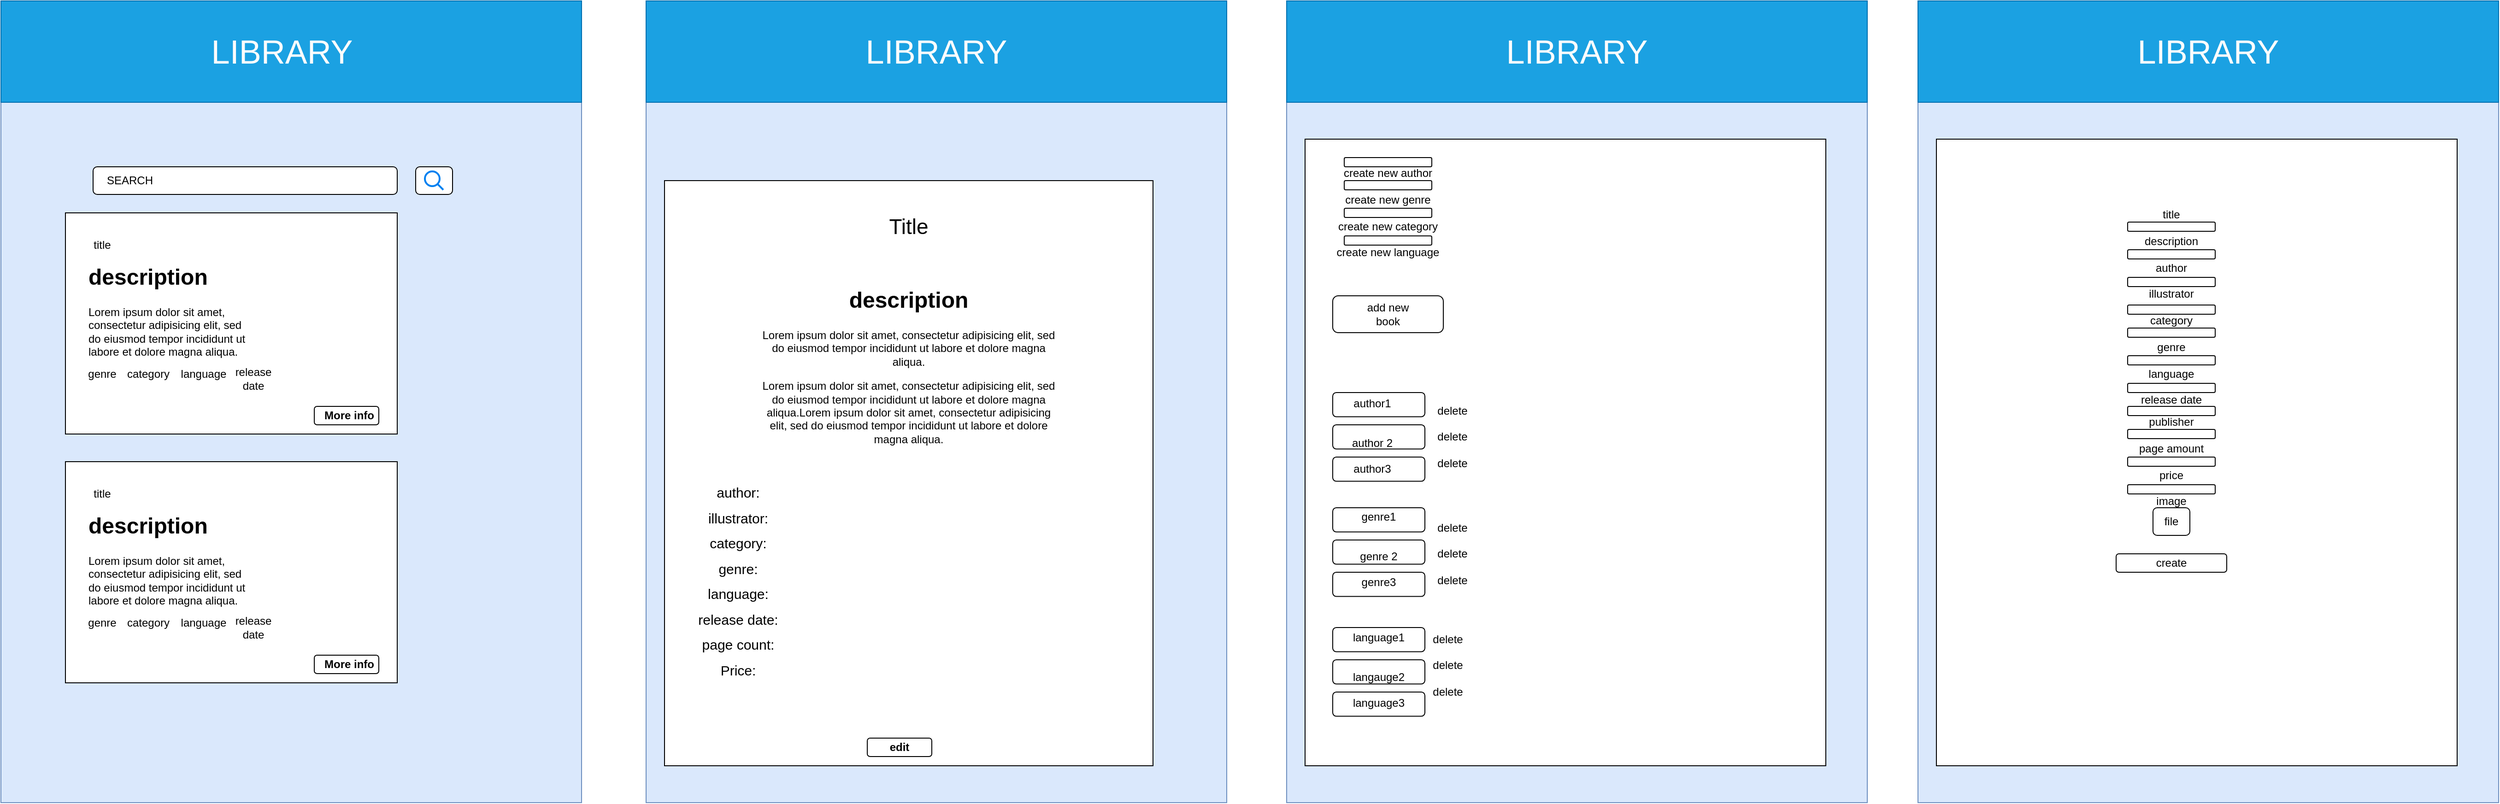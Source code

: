 <mxfile version="21.1.2" type="device">
  <diagram id="lPXEBotelq2ea-Xryi1q" name="Page-1">
    <mxGraphModel dx="882" dy="1587" grid="1" gridSize="10" guides="1" tooltips="1" connect="1" arrows="1" fold="1" page="1" pageScale="1" pageWidth="850" pageHeight="1100" math="0" shadow="0">
      <root>
        <mxCell id="0" />
        <mxCell id="1" parent="0" />
        <mxCell id="dsy365mJp7_EP_dkVUZ7-1" value="" style="rounded=0;whiteSpace=wrap;html=1;fillColor=#dae8fc;strokeColor=#6c8ebf;" parent="1" vertex="1">
          <mxGeometry x="100" y="-130" width="630" height="760" as="geometry" />
        </mxCell>
        <mxCell id="dsy365mJp7_EP_dkVUZ7-2" value="" style="rounded=0;whiteSpace=wrap;html=1;fillColor=#1ba1e2;fontColor=#ffffff;strokeColor=#006EAF;" parent="1" vertex="1">
          <mxGeometry x="100" y="-240" width="630" height="110" as="geometry" />
        </mxCell>
        <mxCell id="dsy365mJp7_EP_dkVUZ7-3" value="" style="rounded=1;whiteSpace=wrap;html=1;" parent="1" vertex="1">
          <mxGeometry x="550" y="-60" width="40" height="30" as="geometry" />
        </mxCell>
        <mxCell id="dsy365mJp7_EP_dkVUZ7-4" value="" style="html=1;verticalLabelPosition=bottom;align=center;labelBackgroundColor=#ffffff;verticalAlign=top;strokeWidth=2;strokeColor=#0080F0;shadow=0;dashed=0;shape=mxgraph.ios7.icons.looking_glass;" parent="1" vertex="1">
          <mxGeometry x="560" y="-55" width="20" height="20" as="geometry" />
        </mxCell>
        <mxCell id="dsy365mJp7_EP_dkVUZ7-5" value="&lt;font color=&quot;#fffcfc&quot;&gt;&lt;span style=&quot;font-size: 36px;&quot;&gt;LIBRARY&lt;/span&gt;&lt;/font&gt;" style="text;html=1;align=center;verticalAlign=middle;whiteSpace=wrap;rounded=0;" parent="1" vertex="1">
          <mxGeometry x="180" y="-200" width="450" height="30" as="geometry" />
        </mxCell>
        <mxCell id="dsy365mJp7_EP_dkVUZ7-7" value="" style="rounded=0;whiteSpace=wrap;html=1;fontSize=36;" parent="1" vertex="1">
          <mxGeometry x="170" y="-10" width="360" height="240" as="geometry" />
        </mxCell>
        <mxCell id="T6wYHMkU8se99YP4QSr7-4" value="" style="rounded=1;whiteSpace=wrap;html=1;" parent="1" vertex="1">
          <mxGeometry x="200" y="-60" width="330" height="30" as="geometry" />
        </mxCell>
        <mxCell id="T6wYHMkU8se99YP4QSr7-5" value="SEARCH" style="text;html=1;strokeColor=none;fillColor=none;align=center;verticalAlign=middle;whiteSpace=wrap;rounded=0;" parent="1" vertex="1">
          <mxGeometry x="210" y="-60" width="60" height="30" as="geometry" />
        </mxCell>
        <mxCell id="5vxAQFghF_szDNHVX80t-9" value="" style="rounded=1;whiteSpace=wrap;html=1;" parent="1" vertex="1">
          <mxGeometry x="440" y="200" width="70" height="20" as="geometry" />
        </mxCell>
        <mxCell id="5vxAQFghF_szDNHVX80t-8" value="&lt;b&gt;More info&lt;/b&gt;" style="text;html=1;strokeColor=none;fillColor=none;align=center;verticalAlign=middle;whiteSpace=wrap;rounded=0;" parent="1" vertex="1">
          <mxGeometry x="442.5" y="196.25" width="70" height="27.5" as="geometry" />
        </mxCell>
        <mxCell id="5vxAQFghF_szDNHVX80t-10" value="" style="rounded=0;whiteSpace=wrap;html=1;fontSize=36;" parent="1" vertex="1">
          <mxGeometry x="170" y="260" width="360" height="240" as="geometry" />
        </mxCell>
        <mxCell id="5vxAQFghF_szDNHVX80t-16" value="" style="rounded=1;whiteSpace=wrap;html=1;" parent="1" vertex="1">
          <mxGeometry x="440" y="470" width="70" height="20" as="geometry" />
        </mxCell>
        <mxCell id="5vxAQFghF_szDNHVX80t-22" value="" style="rounded=0;whiteSpace=wrap;html=1;fillColor=#dae8fc;strokeColor=#6c8ebf;" parent="1" vertex="1">
          <mxGeometry x="800" y="-130" width="630" height="760" as="geometry" />
        </mxCell>
        <mxCell id="5vxAQFghF_szDNHVX80t-23" value="" style="rounded=0;whiteSpace=wrap;html=1;fillColor=#1ba1e2;fontColor=#ffffff;strokeColor=#006EAF;" parent="1" vertex="1">
          <mxGeometry x="800" y="-240" width="630" height="110" as="geometry" />
        </mxCell>
        <mxCell id="5vxAQFghF_szDNHVX80t-24" value="" style="rounded=0;whiteSpace=wrap;html=1;fontSize=36;" parent="1" vertex="1">
          <mxGeometry x="820" y="-45" width="530" height="635" as="geometry" />
        </mxCell>
        <mxCell id="5vxAQFghF_szDNHVX80t-35" value="" style="rounded=1;whiteSpace=wrap;html=1;" parent="1" vertex="1">
          <mxGeometry x="1040" y="560" width="70" height="20" as="geometry" />
        </mxCell>
        <mxCell id="5vxAQFghF_szDNHVX80t-36" value="&lt;b&gt;edit&lt;/b&gt;" style="text;html=1;strokeColor=none;fillColor=none;align=center;verticalAlign=middle;whiteSpace=wrap;rounded=0;" parent="1" vertex="1">
          <mxGeometry x="1045" y="556.25" width="60" height="27.5" as="geometry" />
        </mxCell>
        <mxCell id="W0NUTXH_Gj8wTb6uk6H0-5" value="title" style="text;html=1;strokeColor=none;fillColor=none;align=center;verticalAlign=middle;whiteSpace=wrap;rounded=0;" parent="1" vertex="1">
          <mxGeometry x="180" y="10" width="60" height="30" as="geometry" />
        </mxCell>
        <mxCell id="W0NUTXH_Gj8wTb6uk6H0-7" value="&lt;h1&gt;description&lt;/h1&gt;&lt;p&gt;Lorem ipsum dolor sit amet, consectetur adipisicing elit, sed do eiusmod tempor incididunt ut labore et dolore magna aliqua.&lt;/p&gt;" style="text;html=1;strokeColor=none;fillColor=none;spacing=5;spacingTop=-20;whiteSpace=wrap;overflow=hidden;rounded=0;" parent="1" vertex="1">
          <mxGeometry x="190" y="40" width="190" height="120" as="geometry" />
        </mxCell>
        <mxCell id="W0NUTXH_Gj8wTb6uk6H0-9" value="genre" style="text;html=1;strokeColor=none;fillColor=none;align=center;verticalAlign=middle;whiteSpace=wrap;rounded=0;" parent="1" vertex="1">
          <mxGeometry x="180" y="150" width="60" height="30" as="geometry" />
        </mxCell>
        <mxCell id="W0NUTXH_Gj8wTb6uk6H0-10" value="category" style="text;html=1;strokeColor=none;fillColor=none;align=center;verticalAlign=middle;whiteSpace=wrap;rounded=0;" parent="1" vertex="1">
          <mxGeometry x="230" y="150" width="60" height="30" as="geometry" />
        </mxCell>
        <mxCell id="W0NUTXH_Gj8wTb6uk6H0-11" value="language" style="text;html=1;strokeColor=none;fillColor=none;align=center;verticalAlign=middle;whiteSpace=wrap;rounded=0;" parent="1" vertex="1">
          <mxGeometry x="290" y="150" width="60" height="30" as="geometry" />
        </mxCell>
        <mxCell id="W0NUTXH_Gj8wTb6uk6H0-12" value="release date" style="text;html=1;strokeColor=none;fillColor=none;align=center;verticalAlign=middle;whiteSpace=wrap;rounded=0;" parent="1" vertex="1">
          <mxGeometry x="344" y="155" width="60" height="30" as="geometry" />
        </mxCell>
        <mxCell id="W0NUTXH_Gj8wTb6uk6H0-13" value="&lt;b&gt;More info&lt;/b&gt;" style="text;html=1;strokeColor=none;fillColor=none;align=center;verticalAlign=middle;whiteSpace=wrap;rounded=0;" parent="1" vertex="1">
          <mxGeometry x="442.5" y="466.25" width="70" height="27.5" as="geometry" />
        </mxCell>
        <mxCell id="W0NUTXH_Gj8wTb6uk6H0-14" value="title" style="text;html=1;strokeColor=none;fillColor=none;align=center;verticalAlign=middle;whiteSpace=wrap;rounded=0;" parent="1" vertex="1">
          <mxGeometry x="180" y="280" width="60" height="30" as="geometry" />
        </mxCell>
        <mxCell id="W0NUTXH_Gj8wTb6uk6H0-15" value="&lt;h1&gt;description&lt;/h1&gt;&lt;p&gt;Lorem ipsum dolor sit amet, consectetur adipisicing elit, sed do eiusmod tempor incididunt ut labore et dolore magna aliqua.&lt;/p&gt;" style="text;html=1;strokeColor=none;fillColor=none;spacing=5;spacingTop=-20;whiteSpace=wrap;overflow=hidden;rounded=0;" parent="1" vertex="1">
          <mxGeometry x="190" y="310" width="190" height="120" as="geometry" />
        </mxCell>
        <mxCell id="W0NUTXH_Gj8wTb6uk6H0-16" value="genre" style="text;html=1;strokeColor=none;fillColor=none;align=center;verticalAlign=middle;whiteSpace=wrap;rounded=0;" parent="1" vertex="1">
          <mxGeometry x="180" y="420" width="60" height="30" as="geometry" />
        </mxCell>
        <mxCell id="W0NUTXH_Gj8wTb6uk6H0-17" value="category" style="text;html=1;strokeColor=none;fillColor=none;align=center;verticalAlign=middle;whiteSpace=wrap;rounded=0;" parent="1" vertex="1">
          <mxGeometry x="230" y="420" width="60" height="30" as="geometry" />
        </mxCell>
        <mxCell id="W0NUTXH_Gj8wTb6uk6H0-18" value="language" style="text;html=1;strokeColor=none;fillColor=none;align=center;verticalAlign=middle;whiteSpace=wrap;rounded=0;" parent="1" vertex="1">
          <mxGeometry x="290" y="420" width="60" height="30" as="geometry" />
        </mxCell>
        <mxCell id="W0NUTXH_Gj8wTb6uk6H0-19" value="release date" style="text;html=1;strokeColor=none;fillColor=none;align=center;verticalAlign=middle;whiteSpace=wrap;rounded=0;" parent="1" vertex="1">
          <mxGeometry x="344" y="425" width="60" height="30" as="geometry" />
        </mxCell>
        <mxCell id="W0NUTXH_Gj8wTb6uk6H0-20" value="&lt;font style=&quot;font-size: 23px;&quot;&gt;Title&lt;/font&gt;" style="text;html=1;strokeColor=none;fillColor=none;align=center;verticalAlign=middle;whiteSpace=wrap;rounded=0;" parent="1" vertex="1">
          <mxGeometry x="1055" y="-10" width="60" height="30" as="geometry" />
        </mxCell>
        <mxCell id="W0NUTXH_Gj8wTb6uk6H0-21" value="&lt;h1&gt;description&lt;/h1&gt;&lt;p&gt;Lorem ipsum dolor sit amet, consectetur adipisicing elit, sed do eiusmod tempor incididunt ut labore et dolore magna aliqua.&lt;/p&gt;Lorem ipsum dolor sit amet, consectetur adipisicing elit, sed do eiusmod tempor incididunt ut labore et dolore magna aliqua.Lorem ipsum dolor sit amet, consectetur adipisicing elit, sed do eiusmod tempor incididunt ut labore et dolore magna aliqua." style="text;html=1;strokeColor=none;fillColor=none;spacing=5;spacingTop=-20;whiteSpace=wrap;overflow=hidden;rounded=0;align=center;" parent="1" vertex="1">
          <mxGeometry x="920" y="65" width="330" height="245" as="geometry" />
        </mxCell>
        <mxCell id="W0NUTXH_Gj8wTb6uk6H0-22" value="&lt;font style=&quot;font-size: 15px;&quot;&gt;&lt;br&gt;author:&lt;br&gt;illustrator:&lt;br&gt;category:&lt;br&gt;genre:&lt;br&gt;language:&lt;br&gt;release date:&lt;br&gt;page count:&lt;br&gt;Price:&lt;br&gt;&lt;/font&gt;" style="text;html=1;strokeColor=none;fillColor=none;align=center;verticalAlign=middle;whiteSpace=wrap;rounded=0;fontSize=23;" parent="1" vertex="1">
          <mxGeometry x="670" y="253.75" width="460" height="240" as="geometry" />
        </mxCell>
        <mxCell id="W0NUTXH_Gj8wTb6uk6H0-24" value="&lt;font color=&quot;#fffcfc&quot;&gt;&lt;span style=&quot;font-size: 36px;&quot;&gt;LIBRARY&lt;/span&gt;&lt;/font&gt;" style="text;html=1;align=center;verticalAlign=middle;whiteSpace=wrap;rounded=0;" parent="1" vertex="1">
          <mxGeometry x="890" y="-200" width="450" height="30" as="geometry" />
        </mxCell>
        <mxCell id="7hNuFzp-GuVnh4r0ZgIA-2" value="" style="rounded=0;whiteSpace=wrap;html=1;fillColor=#dae8fc;strokeColor=#6c8ebf;" vertex="1" parent="1">
          <mxGeometry x="1495" y="-130" width="630" height="760" as="geometry" />
        </mxCell>
        <mxCell id="7hNuFzp-GuVnh4r0ZgIA-3" value="" style="rounded=0;whiteSpace=wrap;html=1;fillColor=#1ba1e2;fontColor=#ffffff;strokeColor=#006EAF;" vertex="1" parent="1">
          <mxGeometry x="1495" y="-240" width="630" height="110" as="geometry" />
        </mxCell>
        <mxCell id="7hNuFzp-GuVnh4r0ZgIA-4" value="" style="rounded=0;whiteSpace=wrap;html=1;fontSize=36;" vertex="1" parent="1">
          <mxGeometry x="1515" y="-90" width="565" height="680" as="geometry" />
        </mxCell>
        <mxCell id="7hNuFzp-GuVnh4r0ZgIA-9" value="&lt;font color=&quot;#fffcfc&quot;&gt;&lt;span style=&quot;font-size: 36px;&quot;&gt;LIBRARY&lt;/span&gt;&lt;/font&gt;" style="text;html=1;align=center;verticalAlign=middle;whiteSpace=wrap;rounded=0;" vertex="1" parent="1">
          <mxGeometry x="1585" y="-200" width="450" height="30" as="geometry" />
        </mxCell>
        <mxCell id="7hNuFzp-GuVnh4r0ZgIA-10" value="create new author&lt;br&gt;&lt;br&gt;create new genre&lt;br&gt;&lt;br&gt;create new category&lt;br&gt;&lt;br&gt;create new language" style="text;html=1;strokeColor=none;fillColor=none;align=center;verticalAlign=middle;whiteSpace=wrap;rounded=0;" vertex="1" parent="1">
          <mxGeometry x="1530" y="-60" width="150" height="100" as="geometry" />
        </mxCell>
        <mxCell id="7hNuFzp-GuVnh4r0ZgIA-11" value="" style="rounded=1;whiteSpace=wrap;html=1;" vertex="1" parent="1">
          <mxGeometry x="1557.5" y="-70" width="95" height="10" as="geometry" />
        </mxCell>
        <mxCell id="7hNuFzp-GuVnh4r0ZgIA-14" value="" style="rounded=1;whiteSpace=wrap;html=1;" vertex="1" parent="1">
          <mxGeometry x="1557.5" y="-45" width="95" height="10" as="geometry" />
        </mxCell>
        <mxCell id="7hNuFzp-GuVnh4r0ZgIA-15" value="" style="rounded=1;whiteSpace=wrap;html=1;" vertex="1" parent="1">
          <mxGeometry x="1557.5" y="-15" width="95" height="10" as="geometry" />
        </mxCell>
        <mxCell id="7hNuFzp-GuVnh4r0ZgIA-16" value="" style="rounded=1;whiteSpace=wrap;html=1;" vertex="1" parent="1">
          <mxGeometry x="1557.5" y="15" width="95" height="10" as="geometry" />
        </mxCell>
        <mxCell id="7hNuFzp-GuVnh4r0ZgIA-18" value="" style="rounded=1;whiteSpace=wrap;html=1;" vertex="1" parent="1">
          <mxGeometry x="1545" y="80" width="120" height="40" as="geometry" />
        </mxCell>
        <mxCell id="7hNuFzp-GuVnh4r0ZgIA-17" value="add new book" style="text;html=1;strokeColor=none;fillColor=none;align=center;verticalAlign=middle;whiteSpace=wrap;rounded=0;" vertex="1" parent="1">
          <mxGeometry x="1575" y="85" width="60" height="30" as="geometry" />
        </mxCell>
        <mxCell id="7hNuFzp-GuVnh4r0ZgIA-19" value="" style="rounded=0;whiteSpace=wrap;html=1;fillColor=#dae8fc;strokeColor=#6c8ebf;" vertex="1" parent="1">
          <mxGeometry x="2180" y="-130" width="630" height="760" as="geometry" />
        </mxCell>
        <mxCell id="7hNuFzp-GuVnh4r0ZgIA-20" value="" style="rounded=0;whiteSpace=wrap;html=1;fillColor=#1ba1e2;fontColor=#ffffff;strokeColor=#006EAF;" vertex="1" parent="1">
          <mxGeometry x="2180" y="-240" width="630" height="110" as="geometry" />
        </mxCell>
        <mxCell id="7hNuFzp-GuVnh4r0ZgIA-21" value="" style="rounded=0;whiteSpace=wrap;html=1;fontSize=36;" vertex="1" parent="1">
          <mxGeometry x="2200" y="-90" width="565" height="680" as="geometry" />
        </mxCell>
        <mxCell id="7hNuFzp-GuVnh4r0ZgIA-22" value="&lt;font color=&quot;#fffcfc&quot;&gt;&lt;span style=&quot;font-size: 36px;&quot;&gt;LIBRARY&lt;/span&gt;&lt;/font&gt;" style="text;html=1;align=center;verticalAlign=middle;whiteSpace=wrap;rounded=0;" vertex="1" parent="1">
          <mxGeometry x="2270" y="-200" width="450" height="30" as="geometry" />
        </mxCell>
        <mxCell id="7hNuFzp-GuVnh4r0ZgIA-23" value="title&lt;br&gt;&lt;br&gt;description&lt;br&gt;&lt;br&gt;author&lt;br&gt;&lt;br&gt;illustrator" style="text;html=1;strokeColor=none;fillColor=none;align=center;verticalAlign=middle;whiteSpace=wrap;rounded=0;" vertex="1" parent="1">
          <mxGeometry x="2380" y="-15" width="150" height="100" as="geometry" />
        </mxCell>
        <mxCell id="7hNuFzp-GuVnh4r0ZgIA-25" value="" style="rounded=1;whiteSpace=wrap;html=1;" vertex="1" parent="1">
          <mxGeometry x="2407.5" width="95" height="10" as="geometry" />
        </mxCell>
        <mxCell id="7hNuFzp-GuVnh4r0ZgIA-26" value="" style="rounded=1;whiteSpace=wrap;html=1;" vertex="1" parent="1">
          <mxGeometry x="2407.5" y="30" width="95" height="10" as="geometry" />
        </mxCell>
        <mxCell id="7hNuFzp-GuVnh4r0ZgIA-27" value="" style="rounded=1;whiteSpace=wrap;html=1;" vertex="1" parent="1">
          <mxGeometry x="2407.5" y="60" width="95" height="10" as="geometry" />
        </mxCell>
        <mxCell id="7hNuFzp-GuVnh4r0ZgIA-36" value="category&lt;br&gt;&lt;br&gt;genre&lt;br&gt;&lt;br&gt;language&lt;br&gt;&lt;br&gt;release date" style="text;html=1;strokeColor=none;fillColor=none;align=center;verticalAlign=middle;whiteSpace=wrap;rounded=0;" vertex="1" parent="1">
          <mxGeometry x="2380" y="100" width="150" height="100" as="geometry" />
        </mxCell>
        <mxCell id="7hNuFzp-GuVnh4r0ZgIA-37" value="" style="rounded=1;whiteSpace=wrap;html=1;" vertex="1" parent="1">
          <mxGeometry x="2407.5" y="90" width="95" height="10" as="geometry" />
        </mxCell>
        <mxCell id="7hNuFzp-GuVnh4r0ZgIA-38" value="" style="rounded=1;whiteSpace=wrap;html=1;" vertex="1" parent="1">
          <mxGeometry x="2407.5" y="115" width="95" height="10" as="geometry" />
        </mxCell>
        <mxCell id="7hNuFzp-GuVnh4r0ZgIA-39" value="" style="rounded=1;whiteSpace=wrap;html=1;" vertex="1" parent="1">
          <mxGeometry x="2407.5" y="145" width="95" height="10" as="geometry" />
        </mxCell>
        <mxCell id="7hNuFzp-GuVnh4r0ZgIA-40" value="" style="rounded=1;whiteSpace=wrap;html=1;" vertex="1" parent="1">
          <mxGeometry x="2407.5" y="175" width="95" height="10" as="geometry" />
        </mxCell>
        <mxCell id="7hNuFzp-GuVnh4r0ZgIA-41" value="publisher&lt;br&gt;&lt;br&gt;page amount&lt;br&gt;&lt;br&gt;price&lt;br&gt;&lt;br&gt;image" style="text;html=1;strokeColor=none;fillColor=none;align=center;verticalAlign=middle;whiteSpace=wrap;rounded=0;" vertex="1" parent="1">
          <mxGeometry x="2380" y="210" width="150" height="100" as="geometry" />
        </mxCell>
        <mxCell id="7hNuFzp-GuVnh4r0ZgIA-42" value="" style="rounded=1;whiteSpace=wrap;html=1;" vertex="1" parent="1">
          <mxGeometry x="2407.5" y="200" width="95" height="10" as="geometry" />
        </mxCell>
        <mxCell id="7hNuFzp-GuVnh4r0ZgIA-43" value="" style="rounded=1;whiteSpace=wrap;html=1;" vertex="1" parent="1">
          <mxGeometry x="2407.5" y="225" width="95" height="10" as="geometry" />
        </mxCell>
        <mxCell id="7hNuFzp-GuVnh4r0ZgIA-44" value="" style="rounded=1;whiteSpace=wrap;html=1;" vertex="1" parent="1">
          <mxGeometry x="2407.5" y="255" width="95" height="10" as="geometry" />
        </mxCell>
        <mxCell id="7hNuFzp-GuVnh4r0ZgIA-45" value="" style="rounded=1;whiteSpace=wrap;html=1;" vertex="1" parent="1">
          <mxGeometry x="2407.5" y="285" width="95" height="10" as="geometry" />
        </mxCell>
        <mxCell id="7hNuFzp-GuVnh4r0ZgIA-46" value="" style="rounded=1;whiteSpace=wrap;html=1;" vertex="1" parent="1">
          <mxGeometry x="2435" y="310" width="40" height="30" as="geometry" />
        </mxCell>
        <mxCell id="7hNuFzp-GuVnh4r0ZgIA-47" value="file" style="text;html=1;strokeColor=none;fillColor=none;align=center;verticalAlign=middle;whiteSpace=wrap;rounded=0;" vertex="1" parent="1">
          <mxGeometry x="2425" y="310" width="60" height="30" as="geometry" />
        </mxCell>
        <mxCell id="7hNuFzp-GuVnh4r0ZgIA-48" value="" style="rounded=1;whiteSpace=wrap;html=1;" vertex="1" parent="1">
          <mxGeometry x="2395" y="360" width="120" height="20" as="geometry" />
        </mxCell>
        <mxCell id="7hNuFzp-GuVnh4r0ZgIA-49" value="create" style="text;html=1;strokeColor=none;fillColor=none;align=center;verticalAlign=middle;whiteSpace=wrap;rounded=0;" vertex="1" parent="1">
          <mxGeometry x="2425" y="355" width="60" height="30" as="geometry" />
        </mxCell>
        <mxCell id="7hNuFzp-GuVnh4r0ZgIA-51" value="" style="rounded=1;whiteSpace=wrap;html=1;" vertex="1" parent="1">
          <mxGeometry x="1545" y="185" width="100" height="26.25" as="geometry" />
        </mxCell>
        <mxCell id="7hNuFzp-GuVnh4r0ZgIA-52" value="" style="rounded=1;whiteSpace=wrap;html=1;" vertex="1" parent="1">
          <mxGeometry x="1545" y="220" width="100" height="26.25" as="geometry" />
        </mxCell>
        <mxCell id="7hNuFzp-GuVnh4r0ZgIA-53" value="" style="rounded=1;whiteSpace=wrap;html=1;" vertex="1" parent="1">
          <mxGeometry x="1545" y="255" width="100" height="26.25" as="geometry" />
        </mxCell>
        <mxCell id="7hNuFzp-GuVnh4r0ZgIA-54" value="" style="rounded=1;whiteSpace=wrap;html=1;" vertex="1" parent="1">
          <mxGeometry x="1545" y="310" width="100" height="26.25" as="geometry" />
        </mxCell>
        <mxCell id="7hNuFzp-GuVnh4r0ZgIA-55" value="" style="rounded=1;whiteSpace=wrap;html=1;" vertex="1" parent="1">
          <mxGeometry x="1545" y="345" width="100" height="26.25" as="geometry" />
        </mxCell>
        <mxCell id="7hNuFzp-GuVnh4r0ZgIA-56" value="" style="rounded=1;whiteSpace=wrap;html=1;" vertex="1" parent="1">
          <mxGeometry x="1545" y="380" width="100" height="26.25" as="geometry" />
        </mxCell>
        <mxCell id="7hNuFzp-GuVnh4r0ZgIA-57" value="" style="rounded=1;whiteSpace=wrap;html=1;" vertex="1" parent="1">
          <mxGeometry x="1545" y="440" width="100" height="26.25" as="geometry" />
        </mxCell>
        <mxCell id="7hNuFzp-GuVnh4r0ZgIA-58" value="" style="rounded=1;whiteSpace=wrap;html=1;" vertex="1" parent="1">
          <mxGeometry x="1545" y="475" width="100" height="26.25" as="geometry" />
        </mxCell>
        <mxCell id="7hNuFzp-GuVnh4r0ZgIA-59" value="" style="rounded=1;whiteSpace=wrap;html=1;" vertex="1" parent="1">
          <mxGeometry x="1545" y="510" width="100" height="26.25" as="geometry" />
        </mxCell>
        <mxCell id="7hNuFzp-GuVnh4r0ZgIA-60" value="delete&lt;br&gt;&lt;br&gt;delete&lt;br&gt;&lt;br&gt;delete" style="text;html=1;strokeColor=none;fillColor=none;align=center;verticalAlign=middle;whiteSpace=wrap;rounded=0;" vertex="1" parent="1">
          <mxGeometry x="1645" y="218.13" width="60" height="30" as="geometry" />
        </mxCell>
        <mxCell id="7hNuFzp-GuVnh4r0ZgIA-64" value="delete&lt;br&gt;&lt;br&gt;delete&lt;br&gt;&lt;br&gt;delete" style="text;html=1;strokeColor=none;fillColor=none;align=center;verticalAlign=middle;whiteSpace=wrap;rounded=0;" vertex="1" parent="1">
          <mxGeometry x="1645" y="345" width="60" height="30" as="geometry" />
        </mxCell>
        <mxCell id="7hNuFzp-GuVnh4r0ZgIA-65" value="delete&lt;br&gt;&lt;br&gt;delete&lt;br&gt;&lt;br&gt;delete" style="text;html=1;strokeColor=none;fillColor=none;align=center;verticalAlign=middle;whiteSpace=wrap;rounded=0;" vertex="1" parent="1">
          <mxGeometry x="1640" y="466.25" width="60" height="30" as="geometry" />
        </mxCell>
        <mxCell id="7hNuFzp-GuVnh4r0ZgIA-66" value="&lt;br&gt;author1&lt;br&gt;&lt;br&gt;&lt;br&gt;author 2&lt;br&gt;&lt;br&gt;author3" style="text;html=1;strokeColor=none;fillColor=none;align=center;verticalAlign=middle;whiteSpace=wrap;rounded=0;" vertex="1" parent="1">
          <mxGeometry x="1557.5" y="210" width="60" height="30" as="geometry" />
        </mxCell>
        <mxCell id="7hNuFzp-GuVnh4r0ZgIA-67" value="&lt;br&gt;genre1&lt;br&gt;&lt;br&gt;&lt;br&gt;genre 2&lt;br&gt;&lt;br&gt;genre3" style="text;html=1;strokeColor=none;fillColor=none;align=center;verticalAlign=middle;whiteSpace=wrap;rounded=0;" vertex="1" parent="1">
          <mxGeometry x="1565" y="290" width="60" height="116.25" as="geometry" />
        </mxCell>
        <mxCell id="7hNuFzp-GuVnh4r0ZgIA-68" value="&lt;br&gt;language1&lt;br&gt;&lt;br&gt;&lt;br&gt;langauge2&lt;br&gt;&lt;br&gt;language3" style="text;html=1;strokeColor=none;fillColor=none;align=center;verticalAlign=middle;whiteSpace=wrap;rounded=0;" vertex="1" parent="1">
          <mxGeometry x="1565" y="463.75" width="60" height="30" as="geometry" />
        </mxCell>
      </root>
    </mxGraphModel>
  </diagram>
</mxfile>
